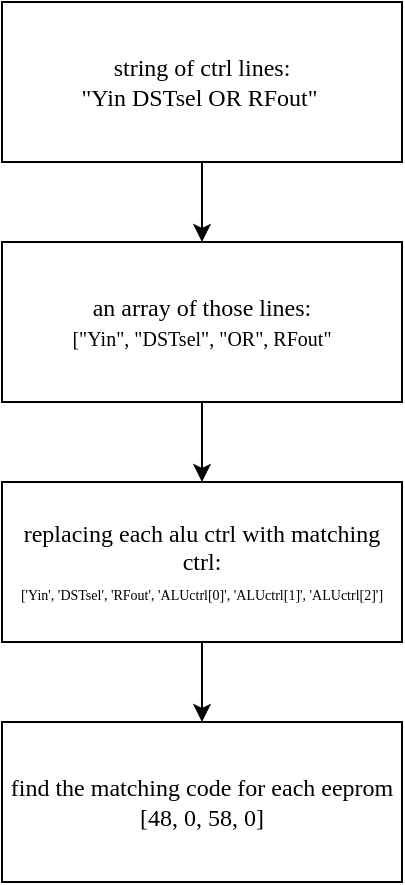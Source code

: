 <mxfile version="24.4.8" type="device">
  <diagram name="Page-1" id="33p9c_Dv4-LXukwUyH1e">
    <mxGraphModel dx="956" dy="557" grid="1" gridSize="10" guides="1" tooltips="1" connect="1" arrows="1" fold="1" page="1" pageScale="1" pageWidth="827" pageHeight="1169" math="0" shadow="0">
      <root>
        <mxCell id="0" />
        <mxCell id="1" parent="0" />
        <mxCell id="BBoyX6LbM5YNqfbZjwTt-8" value="" style="edgeStyle=orthogonalEdgeStyle;rounded=0;orthogonalLoop=1;jettySize=auto;html=1;" edge="1" parent="1" source="BBoyX6LbM5YNqfbZjwTt-1" target="BBoyX6LbM5YNqfbZjwTt-7">
          <mxGeometry relative="1" as="geometry" />
        </mxCell>
        <mxCell id="BBoyX6LbM5YNqfbZjwTt-1" value="string of ctrl lines:&lt;div&gt;&quot;Yin DSTsel OR RFout&quot;&lt;span style=&quot;font-size: 10px;&quot;&gt;&amp;nbsp;&lt;/span&gt;&lt;/div&gt;" style="rounded=0;whiteSpace=wrap;html=1;fontFamily=jetbrains mono;" vertex="1" parent="1">
          <mxGeometry x="40" y="80" width="200" height="80" as="geometry" />
        </mxCell>
        <mxCell id="BBoyX6LbM5YNqfbZjwTt-11" value="" style="edgeStyle=orthogonalEdgeStyle;rounded=0;orthogonalLoop=1;jettySize=auto;html=1;" edge="1" parent="1" source="BBoyX6LbM5YNqfbZjwTt-7" target="BBoyX6LbM5YNqfbZjwTt-10">
          <mxGeometry relative="1" as="geometry" />
        </mxCell>
        <mxCell id="BBoyX6LbM5YNqfbZjwTt-7" value="an array of those lines:&lt;div&gt;&lt;font style=&quot;font-size: 10px;&quot;&gt;[&quot;Yin&quot;, &quot;DSTsel&quot;, &quot;OR&quot;, RFout&quot;&lt;/font&gt;&lt;/div&gt;" style="rounded=0;whiteSpace=wrap;html=1;fontFamily=jetbrains mono;" vertex="1" parent="1">
          <mxGeometry x="40" y="200" width="200" height="80" as="geometry" />
        </mxCell>
        <mxCell id="BBoyX6LbM5YNqfbZjwTt-12" style="edgeStyle=orthogonalEdgeStyle;rounded=0;orthogonalLoop=1;jettySize=auto;html=1;" edge="1" parent="1" source="BBoyX6LbM5YNqfbZjwTt-10">
          <mxGeometry relative="1" as="geometry">
            <mxPoint x="140" y="440" as="targetPoint" />
          </mxGeometry>
        </mxCell>
        <mxCell id="BBoyX6LbM5YNqfbZjwTt-10" value="replacing each alu ctrl with matching ctrl:&lt;div&gt;&lt;font style=&quot;font-size: 7px;&quot;&gt;[&#39;Yin&#39;, &#39;DSTsel&#39;, &#39;RFout&#39;, &#39;ALUctrl[0]&#39;, &#39;ALUctrl[1]&#39;, &#39;ALUctrl[2]&#39;]&lt;/font&gt;&lt;br&gt;&lt;/div&gt;" style="rounded=0;whiteSpace=wrap;html=1;fontFamily=jetbrains mono;" vertex="1" parent="1">
          <mxGeometry x="40" y="320" width="200" height="80" as="geometry" />
        </mxCell>
        <mxCell id="BBoyX6LbM5YNqfbZjwTt-13" value="find the matching code for each eeprom&lt;div&gt;[48, 0, 58, 0]&lt;br&gt;&lt;/div&gt;" style="rounded=0;whiteSpace=wrap;html=1;fontFamily=jetbrains mono;" vertex="1" parent="1">
          <mxGeometry x="40" y="440" width="200" height="80" as="geometry" />
        </mxCell>
      </root>
    </mxGraphModel>
  </diagram>
</mxfile>
